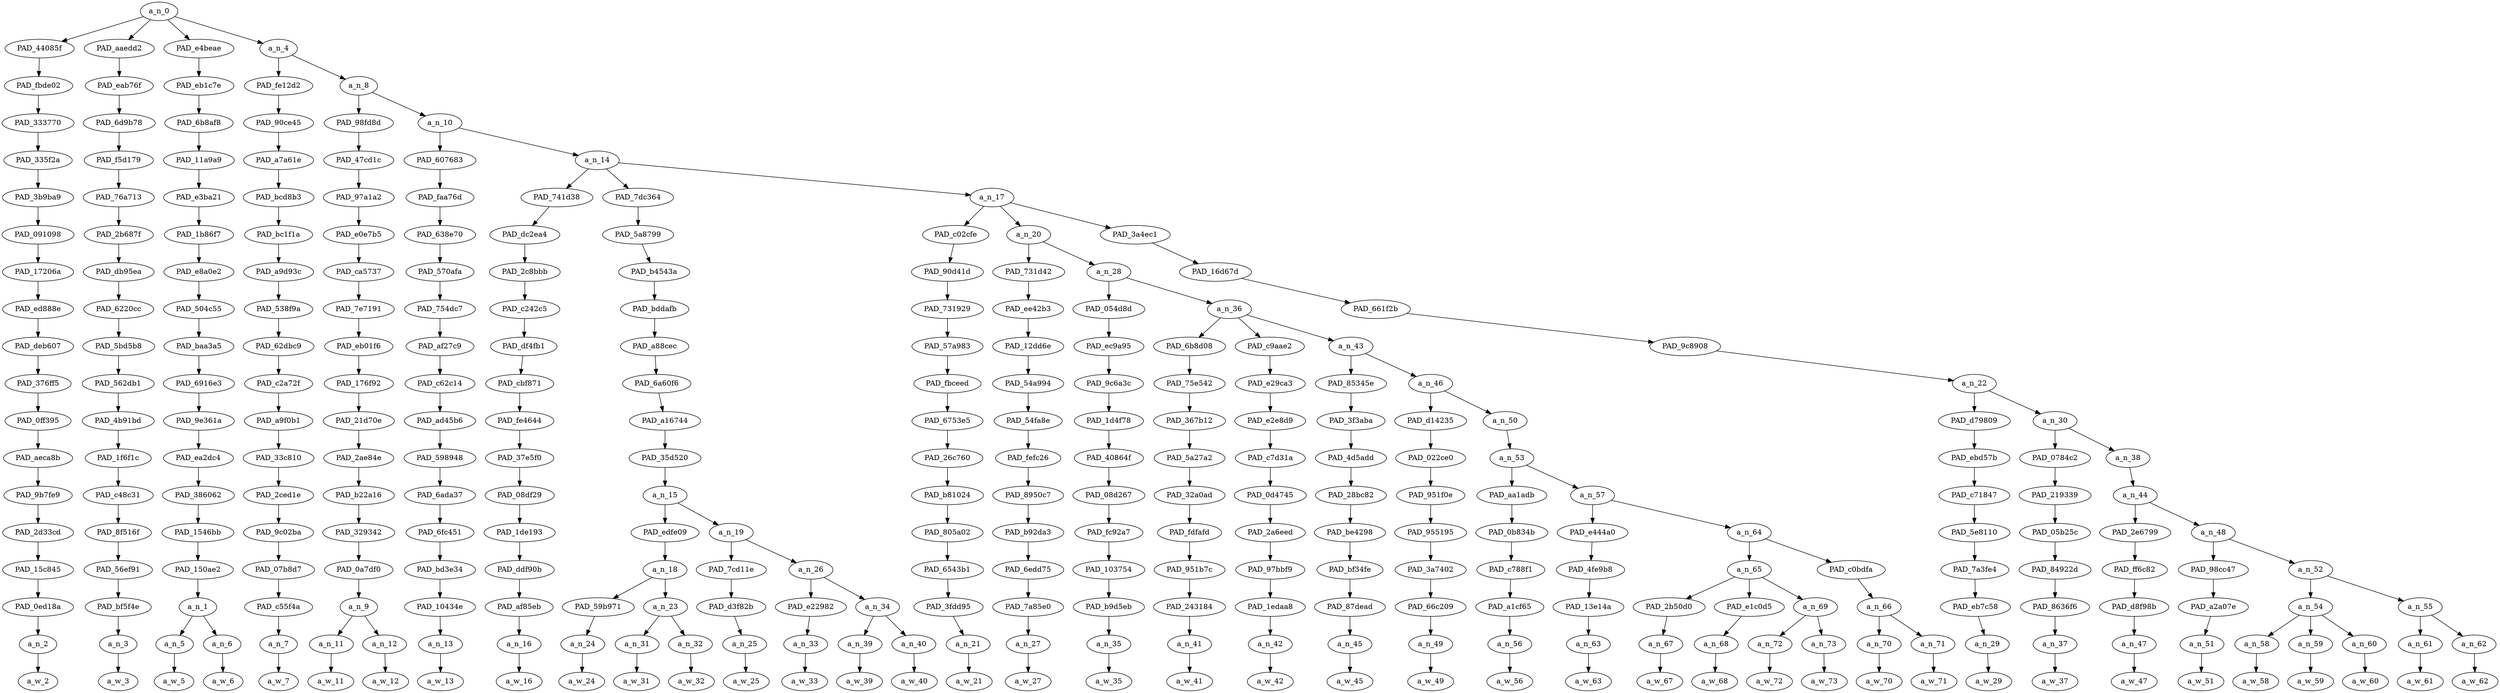 strict digraph "" {
	a_n_0	[div_dir=1,
		index=0,
		level=18,
		pos="2.9786753713348766,18!",
		text_span="[0, 1, 2, 3, 4, 5, 6, 7, 8, 9, 10, 11, 12, 13, 14, 15, 16, 17, 18, 19, 20, 21, 22, 23, 24, 25, 26, 27, 28, 29, 30, 31, 32, 33, 34, \
35, 36, 37, 38, 39]",
		value=0.99999999];
	PAD_44085f	[div_dir=1,
		index=1,
		level=17,
		pos="2.0,17!",
		text_span="[2]",
		value=0.02439893];
	a_n_0 -> PAD_44085f;
	PAD_aaedd2	[div_dir=1,
		index=2,
		level=17,
		pos="3.0,17!",
		text_span="[3]",
		value=0.01494395];
	a_n_0 -> PAD_aaedd2;
	PAD_e4beae	[div_dir=1,
		index=0,
		level=17,
		pos="0.5,17!",
		text_span="[0, 1]",
		value=0.04410380];
	a_n_0 -> PAD_e4beae;
	a_n_4	[div_dir=1,
		index=3,
		level=17,
		pos="6.414701485339506,17!",
		text_span="[4, 5, 6, 7, 8, 9, 10, 11, 12, 13, 14, 15, 16, 17, 18, 19, 20, 21, 22, 23, 24, 25, 26, 27, 28, 29, 30, 31, 32, 33, 34, 35, 36, 37, \
38, 39]",
		value=0.91648710];
	a_n_0 -> a_n_4;
	PAD_fbde02	[div_dir=1,
		index=1,
		level=16,
		pos="2.0,16!",
		text_span="[2]",
		value=0.02439893];
	PAD_44085f -> PAD_fbde02;
	PAD_333770	[div_dir=1,
		index=1,
		level=15,
		pos="2.0,15!",
		text_span="[2]",
		value=0.02439893];
	PAD_fbde02 -> PAD_333770;
	PAD_335f2a	[div_dir=1,
		index=1,
		level=14,
		pos="2.0,14!",
		text_span="[2]",
		value=0.02439893];
	PAD_333770 -> PAD_335f2a;
	PAD_3b9ba9	[div_dir=1,
		index=1,
		level=13,
		pos="2.0,13!",
		text_span="[2]",
		value=0.02439893];
	PAD_335f2a -> PAD_3b9ba9;
	PAD_091098	[div_dir=1,
		index=1,
		level=12,
		pos="2.0,12!",
		text_span="[2]",
		value=0.02439893];
	PAD_3b9ba9 -> PAD_091098;
	PAD_17206a	[div_dir=1,
		index=1,
		level=11,
		pos="2.0,11!",
		text_span="[2]",
		value=0.02439893];
	PAD_091098 -> PAD_17206a;
	PAD_ed888e	[div_dir=1,
		index=1,
		level=10,
		pos="2.0,10!",
		text_span="[2]",
		value=0.02439893];
	PAD_17206a -> PAD_ed888e;
	PAD_deb607	[div_dir=1,
		index=1,
		level=9,
		pos="2.0,9!",
		text_span="[2]",
		value=0.02439893];
	PAD_ed888e -> PAD_deb607;
	PAD_376ff5	[div_dir=1,
		index=1,
		level=8,
		pos="2.0,8!",
		text_span="[2]",
		value=0.02439893];
	PAD_deb607 -> PAD_376ff5;
	PAD_0ff395	[div_dir=1,
		index=1,
		level=7,
		pos="2.0,7!",
		text_span="[2]",
		value=0.02439893];
	PAD_376ff5 -> PAD_0ff395;
	PAD_aeca8b	[div_dir=1,
		index=1,
		level=6,
		pos="2.0,6!",
		text_span="[2]",
		value=0.02439893];
	PAD_0ff395 -> PAD_aeca8b;
	PAD_9b7fe9	[div_dir=1,
		index=1,
		level=5,
		pos="2.0,5!",
		text_span="[2]",
		value=0.02439893];
	PAD_aeca8b -> PAD_9b7fe9;
	PAD_2d33cd	[div_dir=1,
		index=1,
		level=4,
		pos="2.0,4!",
		text_span="[2]",
		value=0.02439893];
	PAD_9b7fe9 -> PAD_2d33cd;
	PAD_15c845	[div_dir=1,
		index=1,
		level=3,
		pos="2.0,3!",
		text_span="[2]",
		value=0.02439893];
	PAD_2d33cd -> PAD_15c845;
	PAD_0ed18a	[div_dir=1,
		index=1,
		level=2,
		pos="2.0,2!",
		text_span="[2]",
		value=0.02439893];
	PAD_15c845 -> PAD_0ed18a;
	a_n_2	[div_dir=1,
		index=2,
		level=1,
		pos="2.0,1!",
		text_span="[2]",
		value=0.02439893];
	PAD_0ed18a -> a_n_2;
	a_w_2	[div_dir=0,
		index=2,
		level=0,
		pos="2,0!",
		text_span="[2]",
		value=tonight];
	a_n_2 -> a_w_2;
	PAD_eab76f	[div_dir=1,
		index=2,
		level=16,
		pos="3.0,16!",
		text_span="[3]",
		value=0.01494395];
	PAD_aaedd2 -> PAD_eab76f;
	PAD_6d9b78	[div_dir=1,
		index=2,
		level=15,
		pos="3.0,15!",
		text_span="[3]",
		value=0.01494395];
	PAD_eab76f -> PAD_6d9b78;
	PAD_f5d179	[div_dir=1,
		index=2,
		level=14,
		pos="3.0,14!",
		text_span="[3]",
		value=0.01494395];
	PAD_6d9b78 -> PAD_f5d179;
	PAD_76a713	[div_dir=1,
		index=2,
		level=13,
		pos="3.0,13!",
		text_span="[3]",
		value=0.01494395];
	PAD_f5d179 -> PAD_76a713;
	PAD_2b687f	[div_dir=1,
		index=2,
		level=12,
		pos="3.0,12!",
		text_span="[3]",
		value=0.01494395];
	PAD_76a713 -> PAD_2b687f;
	PAD_db95ea	[div_dir=1,
		index=2,
		level=11,
		pos="3.0,11!",
		text_span="[3]",
		value=0.01494395];
	PAD_2b687f -> PAD_db95ea;
	PAD_6220cc	[div_dir=1,
		index=2,
		level=10,
		pos="3.0,10!",
		text_span="[3]",
		value=0.01494395];
	PAD_db95ea -> PAD_6220cc;
	PAD_5bd5b8	[div_dir=1,
		index=2,
		level=9,
		pos="3.0,9!",
		text_span="[3]",
		value=0.01494395];
	PAD_6220cc -> PAD_5bd5b8;
	PAD_562db1	[div_dir=1,
		index=2,
		level=8,
		pos="3.0,8!",
		text_span="[3]",
		value=0.01494395];
	PAD_5bd5b8 -> PAD_562db1;
	PAD_4b91bd	[div_dir=1,
		index=2,
		level=7,
		pos="3.0,7!",
		text_span="[3]",
		value=0.01494395];
	PAD_562db1 -> PAD_4b91bd;
	PAD_1f6f1c	[div_dir=1,
		index=2,
		level=6,
		pos="3.0,6!",
		text_span="[3]",
		value=0.01494395];
	PAD_4b91bd -> PAD_1f6f1c;
	PAD_c48c31	[div_dir=1,
		index=2,
		level=5,
		pos="3.0,5!",
		text_span="[3]",
		value=0.01494395];
	PAD_1f6f1c -> PAD_c48c31;
	PAD_8f516f	[div_dir=1,
		index=2,
		level=4,
		pos="3.0,4!",
		text_span="[3]",
		value=0.01494395];
	PAD_c48c31 -> PAD_8f516f;
	PAD_56ef91	[div_dir=1,
		index=2,
		level=3,
		pos="3.0,3!",
		text_span="[3]",
		value=0.01494395];
	PAD_8f516f -> PAD_56ef91;
	PAD_bf5f4e	[div_dir=1,
		index=2,
		level=2,
		pos="3.0,2!",
		text_span="[3]",
		value=0.01494395];
	PAD_56ef91 -> PAD_bf5f4e;
	a_n_3	[div_dir=1,
		index=3,
		level=1,
		pos="3.0,1!",
		text_span="[3]",
		value=0.01494395];
	PAD_bf5f4e -> a_n_3;
	a_w_3	[div_dir=0,
		index=3,
		level=0,
		pos="3,0!",
		text_span="[3]",
		value=i];
	a_n_3 -> a_w_3;
	PAD_eb1c7e	[div_dir=1,
		index=0,
		level=16,
		pos="0.5,16!",
		text_span="[0, 1]",
		value=0.04410380];
	PAD_e4beae -> PAD_eb1c7e;
	PAD_6b8af8	[div_dir=1,
		index=0,
		level=15,
		pos="0.5,15!",
		text_span="[0, 1]",
		value=0.04410380];
	PAD_eb1c7e -> PAD_6b8af8;
	PAD_11a9a9	[div_dir=1,
		index=0,
		level=14,
		pos="0.5,14!",
		text_span="[0, 1]",
		value=0.04410380];
	PAD_6b8af8 -> PAD_11a9a9;
	PAD_e3ba21	[div_dir=1,
		index=0,
		level=13,
		pos="0.5,13!",
		text_span="[0, 1]",
		value=0.04410380];
	PAD_11a9a9 -> PAD_e3ba21;
	PAD_1b86f7	[div_dir=1,
		index=0,
		level=12,
		pos="0.5,12!",
		text_span="[0, 1]",
		value=0.04410380];
	PAD_e3ba21 -> PAD_1b86f7;
	PAD_e8a0e2	[div_dir=1,
		index=0,
		level=11,
		pos="0.5,11!",
		text_span="[0, 1]",
		value=0.04410380];
	PAD_1b86f7 -> PAD_e8a0e2;
	PAD_504c55	[div_dir=1,
		index=0,
		level=10,
		pos="0.5,10!",
		text_span="[0, 1]",
		value=0.04410380];
	PAD_e8a0e2 -> PAD_504c55;
	PAD_baa3a5	[div_dir=1,
		index=0,
		level=9,
		pos="0.5,9!",
		text_span="[0, 1]",
		value=0.04410380];
	PAD_504c55 -> PAD_baa3a5;
	PAD_6916e3	[div_dir=1,
		index=0,
		level=8,
		pos="0.5,8!",
		text_span="[0, 1]",
		value=0.04410380];
	PAD_baa3a5 -> PAD_6916e3;
	PAD_9e361a	[div_dir=1,
		index=0,
		level=7,
		pos="0.5,7!",
		text_span="[0, 1]",
		value=0.04410380];
	PAD_6916e3 -> PAD_9e361a;
	PAD_ea2dc4	[div_dir=1,
		index=0,
		level=6,
		pos="0.5,6!",
		text_span="[0, 1]",
		value=0.04410380];
	PAD_9e361a -> PAD_ea2dc4;
	PAD_386062	[div_dir=1,
		index=0,
		level=5,
		pos="0.5,5!",
		text_span="[0, 1]",
		value=0.04410380];
	PAD_ea2dc4 -> PAD_386062;
	PAD_1546bb	[div_dir=1,
		index=0,
		level=4,
		pos="0.5,4!",
		text_span="[0, 1]",
		value=0.04410380];
	PAD_386062 -> PAD_1546bb;
	PAD_150ae2	[div_dir=1,
		index=0,
		level=3,
		pos="0.5,3!",
		text_span="[0, 1]",
		value=0.04410380];
	PAD_1546bb -> PAD_150ae2;
	a_n_1	[div_dir=1,
		index=0,
		level=2,
		pos="0.5,2!",
		text_span="[0, 1]",
		value=0.04410380];
	PAD_150ae2 -> a_n_1;
	a_n_5	[div_dir=-1,
		index=0,
		level=1,
		pos="0.0,1!",
		text_span="[0]",
		value=0.02136083];
	a_n_1 -> a_n_5;
	a_n_6	[div_dir=1,
		index=1,
		level=1,
		pos="1.0,1!",
		text_span="[1]",
		value=0.02273204];
	a_n_1 -> a_n_6;
	a_w_5	[div_dir=0,
		index=0,
		level=0,
		pos="0,0!",
		text_span="[0]",
		value=good];
	a_n_5 -> a_w_5;
	a_w_6	[div_dir=0,
		index=1,
		level=0,
		pos="1,0!",
		text_span="[1]",
		value=morning];
	a_n_6 -> a_w_6;
	PAD_fe12d2	[div_dir=1,
		index=3,
		level=16,
		pos="4.0,16!",
		text_span="[4]",
		value=0.01354482];
	a_n_4 -> PAD_fe12d2;
	a_n_8	[div_dir=1,
		index=4,
		level=16,
		pos="8.829402970679013,16!",
		text_span="[5, 6, 7, 8, 9, 10, 11, 12, 13, 14, 15, 16, 17, 18, 19, 20, 21, 22, 23, 24, 25, 26, 27, 28, 29, 30, 31, 32, 33, 34, 35, 36, 37, \
38, 39]",
		value=0.90289056];
	a_n_4 -> a_n_8;
	PAD_90ce45	[div_dir=1,
		index=3,
		level=15,
		pos="4.0,15!",
		text_span="[4]",
		value=0.01354482];
	PAD_fe12d2 -> PAD_90ce45;
	PAD_a7a61e	[div_dir=1,
		index=3,
		level=14,
		pos="4.0,14!",
		text_span="[4]",
		value=0.01354482];
	PAD_90ce45 -> PAD_a7a61e;
	PAD_bcd8b3	[div_dir=1,
		index=3,
		level=13,
		pos="4.0,13!",
		text_span="[4]",
		value=0.01354482];
	PAD_a7a61e -> PAD_bcd8b3;
	PAD_bc1f1a	[div_dir=1,
		index=3,
		level=12,
		pos="4.0,12!",
		text_span="[4]",
		value=0.01354482];
	PAD_bcd8b3 -> PAD_bc1f1a;
	PAD_a9d93c	[div_dir=1,
		index=3,
		level=11,
		pos="4.0,11!",
		text_span="[4]",
		value=0.01354482];
	PAD_bc1f1a -> PAD_a9d93c;
	PAD_538f9a	[div_dir=1,
		index=3,
		level=10,
		pos="4.0,10!",
		text_span="[4]",
		value=0.01354482];
	PAD_a9d93c -> PAD_538f9a;
	PAD_62dbc9	[div_dir=1,
		index=3,
		level=9,
		pos="4.0,9!",
		text_span="[4]",
		value=0.01354482];
	PAD_538f9a -> PAD_62dbc9;
	PAD_c2a72f	[div_dir=1,
		index=3,
		level=8,
		pos="4.0,8!",
		text_span="[4]",
		value=0.01354482];
	PAD_62dbc9 -> PAD_c2a72f;
	PAD_a9f0b1	[div_dir=1,
		index=3,
		level=7,
		pos="4.0,7!",
		text_span="[4]",
		value=0.01354482];
	PAD_c2a72f -> PAD_a9f0b1;
	PAD_33c810	[div_dir=1,
		index=3,
		level=6,
		pos="4.0,6!",
		text_span="[4]",
		value=0.01354482];
	PAD_a9f0b1 -> PAD_33c810;
	PAD_2ced1e	[div_dir=1,
		index=3,
		level=5,
		pos="4.0,5!",
		text_span="[4]",
		value=0.01354482];
	PAD_33c810 -> PAD_2ced1e;
	PAD_9c02ba	[div_dir=1,
		index=3,
		level=4,
		pos="4.0,4!",
		text_span="[4]",
		value=0.01354482];
	PAD_2ced1e -> PAD_9c02ba;
	PAD_07b8d7	[div_dir=1,
		index=3,
		level=3,
		pos="4.0,3!",
		text_span="[4]",
		value=0.01354482];
	PAD_9c02ba -> PAD_07b8d7;
	PAD_c55f4a	[div_dir=1,
		index=3,
		level=2,
		pos="4.0,2!",
		text_span="[4]",
		value=0.01354482];
	PAD_07b8d7 -> PAD_c55f4a;
	a_n_7	[div_dir=1,
		index=4,
		level=1,
		pos="4.0,1!",
		text_span="[4]",
		value=0.01354482];
	PAD_c55f4a -> a_n_7;
	a_w_7	[div_dir=0,
		index=4,
		level=0,
		pos="4,0!",
		text_span="[4]",
		value=had];
	a_n_7 -> a_w_7;
	PAD_98fd8d	[div_dir=-1,
		index=4,
		level=15,
		pos="5.5,15!",
		text_span="[5, 6]",
		value=0.04816887];
	a_n_8 -> PAD_98fd8d;
	a_n_10	[div_dir=1,
		index=5,
		level=15,
		pos="12.158805941358025,15!",
		text_span="[7, 8, 9, 10, 11, 12, 13, 14, 15, 16, 17, 18, 19, 20, 21, 22, 23, 24, 25, 26, 27, 28, 29, 30, 31, 32, 33, 34, 35, 36, 37, 38, 39]",
		value=0.85467352];
	a_n_8 -> a_n_10;
	PAD_47cd1c	[div_dir=-1,
		index=4,
		level=14,
		pos="5.5,14!",
		text_span="[5, 6]",
		value=0.04816887];
	PAD_98fd8d -> PAD_47cd1c;
	PAD_97a1a2	[div_dir=-1,
		index=4,
		level=13,
		pos="5.5,13!",
		text_span="[5, 6]",
		value=0.04816887];
	PAD_47cd1c -> PAD_97a1a2;
	PAD_e0e7b5	[div_dir=-1,
		index=4,
		level=12,
		pos="5.5,12!",
		text_span="[5, 6]",
		value=0.04816887];
	PAD_97a1a2 -> PAD_e0e7b5;
	PAD_ca5737	[div_dir=-1,
		index=4,
		level=11,
		pos="5.5,11!",
		text_span="[5, 6]",
		value=0.04816887];
	PAD_e0e7b5 -> PAD_ca5737;
	PAD_7e7191	[div_dir=-1,
		index=4,
		level=10,
		pos="5.5,10!",
		text_span="[5, 6]",
		value=0.04816887];
	PAD_ca5737 -> PAD_7e7191;
	PAD_eb01f6	[div_dir=-1,
		index=4,
		level=9,
		pos="5.5,9!",
		text_span="[5, 6]",
		value=0.04816887];
	PAD_7e7191 -> PAD_eb01f6;
	PAD_176f92	[div_dir=-1,
		index=4,
		level=8,
		pos="5.5,8!",
		text_span="[5, 6]",
		value=0.04816887];
	PAD_eb01f6 -> PAD_176f92;
	PAD_21d70e	[div_dir=-1,
		index=4,
		level=7,
		pos="5.5,7!",
		text_span="[5, 6]",
		value=0.04816887];
	PAD_176f92 -> PAD_21d70e;
	PAD_2ae84e	[div_dir=-1,
		index=4,
		level=6,
		pos="5.5,6!",
		text_span="[5, 6]",
		value=0.04816887];
	PAD_21d70e -> PAD_2ae84e;
	PAD_b22a16	[div_dir=-1,
		index=4,
		level=5,
		pos="5.5,5!",
		text_span="[5, 6]",
		value=0.04816887];
	PAD_2ae84e -> PAD_b22a16;
	PAD_329342	[div_dir=-1,
		index=4,
		level=4,
		pos="5.5,4!",
		text_span="[5, 6]",
		value=0.04816887];
	PAD_b22a16 -> PAD_329342;
	PAD_0a7df0	[div_dir=-1,
		index=4,
		level=3,
		pos="5.5,3!",
		text_span="[5, 6]",
		value=0.04816887];
	PAD_329342 -> PAD_0a7df0;
	a_n_9	[div_dir=-1,
		index=4,
		level=2,
		pos="5.5,2!",
		text_span="[5, 6]",
		value=0.04816887];
	PAD_0a7df0 -> a_n_9;
	a_n_11	[div_dir=1,
		index=5,
		level=1,
		pos="5.0,1!",
		text_span="[5]",
		value=0.01232889];
	a_n_9 -> a_n_11;
	a_n_12	[div_dir=-1,
		index=6,
		level=1,
		pos="6.0,1!",
		text_span="[6]",
		value=0.03583456];
	a_n_9 -> a_n_12;
	a_w_11	[div_dir=0,
		index=5,
		level=0,
		pos="5,0!",
		text_span="[5]",
		value=a];
	a_n_11 -> a_w_11;
	a_w_12	[div_dir=0,
		index=6,
		level=0,
		pos="6,0!",
		text_span="[6]",
		value=nightmare];
	a_n_12 -> a_w_12;
	PAD_607683	[div_dir=1,
		index=5,
		level=14,
		pos="7.0,14!",
		text_span="[7]",
		value=0.01573581];
	a_n_10 -> PAD_607683;
	a_n_14	[div_dir=1,
		index=6,
		level=14,
		pos="17.31761188271605,14!",
		text_span="[8, 9, 10, 11, 12, 13, 14, 15, 16, 17, 18, 19, 20, 21, 22, 23, 24, 25, 26, 27, 28, 29, 30, 31, 32, 33, 34, 35, 36, 37, 38, 39]",
		value=0.83888713];
	a_n_10 -> a_n_14;
	PAD_faa76d	[div_dir=1,
		index=5,
		level=13,
		pos="7.0,13!",
		text_span="[7]",
		value=0.01573581];
	PAD_607683 -> PAD_faa76d;
	PAD_638e70	[div_dir=1,
		index=5,
		level=12,
		pos="7.0,12!",
		text_span="[7]",
		value=0.01573581];
	PAD_faa76d -> PAD_638e70;
	PAD_570afa	[div_dir=1,
		index=5,
		level=11,
		pos="7.0,11!",
		text_span="[7]",
		value=0.01573581];
	PAD_638e70 -> PAD_570afa;
	PAD_754dc7	[div_dir=1,
		index=5,
		level=10,
		pos="7.0,10!",
		text_span="[7]",
		value=0.01573581];
	PAD_570afa -> PAD_754dc7;
	PAD_af27c9	[div_dir=1,
		index=5,
		level=9,
		pos="7.0,9!",
		text_span="[7]",
		value=0.01573581];
	PAD_754dc7 -> PAD_af27c9;
	PAD_c62c14	[div_dir=1,
		index=5,
		level=8,
		pos="7.0,8!",
		text_span="[7]",
		value=0.01573581];
	PAD_af27c9 -> PAD_c62c14;
	PAD_ad45b6	[div_dir=1,
		index=5,
		level=7,
		pos="7.0,7!",
		text_span="[7]",
		value=0.01573581];
	PAD_c62c14 -> PAD_ad45b6;
	PAD_598948	[div_dir=1,
		index=5,
		level=6,
		pos="7.0,6!",
		text_span="[7]",
		value=0.01573581];
	PAD_ad45b6 -> PAD_598948;
	PAD_6ada37	[div_dir=1,
		index=5,
		level=5,
		pos="7.0,5!",
		text_span="[7]",
		value=0.01573581];
	PAD_598948 -> PAD_6ada37;
	PAD_6fc451	[div_dir=1,
		index=5,
		level=4,
		pos="7.0,4!",
		text_span="[7]",
		value=0.01573581];
	PAD_6ada37 -> PAD_6fc451;
	PAD_bd3e34	[div_dir=1,
		index=5,
		level=3,
		pos="7.0,3!",
		text_span="[7]",
		value=0.01573581];
	PAD_6fc451 -> PAD_bd3e34;
	PAD_10434e	[div_dir=1,
		index=5,
		level=2,
		pos="7.0,2!",
		text_span="[7]",
		value=0.01573581];
	PAD_bd3e34 -> PAD_10434e;
	a_n_13	[div_dir=1,
		index=7,
		level=1,
		pos="7.0,1!",
		text_span="[7]",
		value=0.01573581];
	PAD_10434e -> a_n_13;
	a_w_13	[div_dir=0,
		index=7,
		level=0,
		pos="7,0!",
		text_span="[7]",
		value=where];
	a_n_13 -> a_w_13;
	PAD_741d38	[div_dir=1,
		index=7,
		level=13,
		pos="15.0,13!",
		text_span="[15]",
		value=0.01571592];
	a_n_14 -> PAD_741d38;
	PAD_7dc364	[div_dir=1,
		index=6,
		level=13,
		pos="10.5625,13!",
		text_span="[8, 9, 10, 11, 12, 13, 14]",
		value=0.22675550];
	a_n_14 -> PAD_7dc364;
	a_n_17	[div_dir=-1,
		index=8,
		level=13,
		pos="26.39033564814815,13!",
		text_span="[16, 17, 18, 19, 20, 21, 22, 23, 24, 25, 26, 27, 28, 29, 30, 31, 32, 33, 34, 35, 36, 37, 38, 39]",
		value=0.59637919];
	a_n_14 -> a_n_17;
	PAD_dc2ea4	[div_dir=1,
		index=7,
		level=12,
		pos="15.0,12!",
		text_span="[15]",
		value=0.01571592];
	PAD_741d38 -> PAD_dc2ea4;
	PAD_2c8bbb	[div_dir=1,
		index=7,
		level=11,
		pos="15.0,11!",
		text_span="[15]",
		value=0.01571592];
	PAD_dc2ea4 -> PAD_2c8bbb;
	PAD_c242c5	[div_dir=1,
		index=7,
		level=10,
		pos="15.0,10!",
		text_span="[15]",
		value=0.01571592];
	PAD_2c8bbb -> PAD_c242c5;
	PAD_df4fb1	[div_dir=1,
		index=7,
		level=9,
		pos="15.0,9!",
		text_span="[15]",
		value=0.01571592];
	PAD_c242c5 -> PAD_df4fb1;
	PAD_cbf871	[div_dir=1,
		index=7,
		level=8,
		pos="15.0,8!",
		text_span="[15]",
		value=0.01571592];
	PAD_df4fb1 -> PAD_cbf871;
	PAD_fe4644	[div_dir=1,
		index=7,
		level=7,
		pos="15.0,7!",
		text_span="[15]",
		value=0.01571592];
	PAD_cbf871 -> PAD_fe4644;
	PAD_37e5f0	[div_dir=1,
		index=7,
		level=6,
		pos="15.0,6!",
		text_span="[15]",
		value=0.01571592];
	PAD_fe4644 -> PAD_37e5f0;
	PAD_08df29	[div_dir=1,
		index=7,
		level=5,
		pos="15.0,5!",
		text_span="[15]",
		value=0.01571592];
	PAD_37e5f0 -> PAD_08df29;
	PAD_1de193	[div_dir=1,
		index=8,
		level=4,
		pos="15.0,4!",
		text_span="[15]",
		value=0.01571592];
	PAD_08df29 -> PAD_1de193;
	PAD_ddf90b	[div_dir=1,
		index=9,
		level=3,
		pos="15.0,3!",
		text_span="[15]",
		value=0.01571592];
	PAD_1de193 -> PAD_ddf90b;
	PAD_af85eb	[div_dir=1,
		index=11,
		level=2,
		pos="15.0,2!",
		text_span="[15]",
		value=0.01571592];
	PAD_ddf90b -> PAD_af85eb;
	a_n_16	[div_dir=1,
		index=15,
		level=1,
		pos="15.0,1!",
		text_span="[15]",
		value=0.01571592];
	PAD_af85eb -> a_n_16;
	a_w_16	[div_dir=0,
		index=15,
		level=0,
		pos="15,0!",
		text_span="[15]",
		value=and];
	a_n_16 -> a_w_16;
	PAD_5a8799	[div_dir=1,
		index=6,
		level=12,
		pos="10.5625,12!",
		text_span="[8, 9, 10, 11, 12, 13, 14]",
		value=0.22675550];
	PAD_7dc364 -> PAD_5a8799;
	PAD_b4543a	[div_dir=1,
		index=6,
		level=11,
		pos="10.5625,11!",
		text_span="[8, 9, 10, 11, 12, 13, 14]",
		value=0.22675550];
	PAD_5a8799 -> PAD_b4543a;
	PAD_bddafb	[div_dir=1,
		index=6,
		level=10,
		pos="10.5625,10!",
		text_span="[8, 9, 10, 11, 12, 13, 14]",
		value=0.22675550];
	PAD_b4543a -> PAD_bddafb;
	PAD_a88cec	[div_dir=1,
		index=6,
		level=9,
		pos="10.5625,9!",
		text_span="[8, 9, 10, 11, 12, 13, 14]",
		value=0.22675550];
	PAD_bddafb -> PAD_a88cec;
	PAD_6a60f6	[div_dir=1,
		index=6,
		level=8,
		pos="10.5625,8!",
		text_span="[8, 9, 10, 11, 12, 13, 14]",
		value=0.22675550];
	PAD_a88cec -> PAD_6a60f6;
	PAD_a16744	[div_dir=1,
		index=6,
		level=7,
		pos="10.5625,7!",
		text_span="[8, 9, 10, 11, 12, 13, 14]",
		value=0.22675550];
	PAD_6a60f6 -> PAD_a16744;
	PAD_35d520	[div_dir=1,
		index=6,
		level=6,
		pos="10.5625,6!",
		text_span="[8, 9, 10, 11, 12, 13, 14]",
		value=0.22675550];
	PAD_a16744 -> PAD_35d520;
	a_n_15	[div_dir=1,
		index=6,
		level=5,
		pos="10.5625,5!",
		text_span="[8, 9, 10, 11, 12, 13, 14]",
		value=0.22675550];
	PAD_35d520 -> a_n_15;
	PAD_edfe09	[div_dir=1,
		index=6,
		level=4,
		pos="9.25,4!",
		text_span="[8, 9, 10]",
		value=0.09793259];
	a_n_15 -> PAD_edfe09;
	a_n_19	[div_dir=1,
		index=7,
		level=4,
		pos="11.875,4!",
		text_span="[11, 12, 13, 14]",
		value=0.12871668];
	a_n_15 -> a_n_19;
	a_n_18	[div_dir=1,
		index=6,
		level=3,
		pos="9.25,3!",
		text_span="[8, 9, 10]",
		value=0.09793259];
	PAD_edfe09 -> a_n_18;
	PAD_59b971	[div_dir=1,
		index=7,
		level=2,
		pos="10.0,2!",
		text_span="[10]",
		value=0.01797019];
	a_n_18 -> PAD_59b971;
	a_n_23	[div_dir=1,
		index=6,
		level=2,
		pos="8.5,2!",
		text_span="[8, 9]",
		value=0.07981442];
	a_n_18 -> a_n_23;
	a_n_24	[div_dir=1,
		index=10,
		level=1,
		pos="10.0,1!",
		text_span="[10]",
		value=0.01797019];
	PAD_59b971 -> a_n_24;
	a_w_24	[div_dir=0,
		index=10,
		level=0,
		pos="10,0!",
		text_span="[10]",
		value=suddenly];
	a_n_24 -> a_w_24;
	a_n_31	[div_dir=1,
		index=8,
		level=1,
		pos="8.0,1!",
		text_span="[8]",
		value=0.01550446];
	a_n_23 -> a_n_31;
	a_n_32	[div_dir=1,
		index=9,
		level=1,
		pos="9.0,1!",
		text_span="[9]",
		value=0.06416689];
	a_n_23 -> a_n_32;
	a_w_31	[div_dir=0,
		index=8,
		level=0,
		pos="8,0!",
		text_span="[8]",
		value=all];
	a_n_31 -> a_w_31;
	a_w_32	[div_dir=0,
		index=9,
		level=0,
		pos="9,0!",
		text_span="[9]",
		value=tj];
	a_n_32 -> a_w_32;
	PAD_7cd11e	[div_dir=1,
		index=7,
		level=3,
		pos="11.0,3!",
		text_span="[11]",
		value=0.01845409];
	a_n_19 -> PAD_7cd11e;
	a_n_26	[div_dir=-1,
		index=8,
		level=3,
		pos="12.75,3!",
		text_span="[12, 13, 14]",
		value=0.11025141];
	a_n_19 -> a_n_26;
	PAD_d3f82b	[div_dir=1,
		index=8,
		level=2,
		pos="11.0,2!",
		text_span="[11]",
		value=0.01845409];
	PAD_7cd11e -> PAD_d3f82b;
	a_n_25	[div_dir=1,
		index=11,
		level=1,
		pos="11.0,1!",
		text_span="[11]",
		value=0.01845409];
	PAD_d3f82b -> a_n_25;
	a_w_25	[div_dir=0,
		index=11,
		level=0,
		pos="11,0!",
		text_span="[11]",
		value=became];
	a_n_25 -> a_w_25;
	PAD_e22982	[div_dir=-1,
		index=9,
		level=2,
		pos="12.0,2!",
		text_span="[12]",
		value=0.05707200];
	a_n_26 -> PAD_e22982;
	a_n_34	[div_dir=1,
		index=10,
		level=2,
		pos="13.5,2!",
		text_span="[13, 14]",
		value=0.05316289];
	a_n_26 -> a_n_34;
	a_n_33	[div_dir=-1,
		index=12,
		level=1,
		pos="12.0,1!",
		text_span="[12]",
		value=0.05707200];
	PAD_e22982 -> a_n_33;
	a_w_33	[div_dir=0,
		index=12,
		level=0,
		pos="12,0!",
		text_span="[12]",
		value=horny];
	a_n_33 -> a_w_33;
	a_n_39	[div_dir=1,
		index=13,
		level=1,
		pos="13.0,1!",
		text_span="[13]",
		value=0.01326560];
	a_n_34 -> a_n_39;
	a_n_40	[div_dir=1,
		index=14,
		level=1,
		pos="14.0,1!",
		text_span="[14]",
		value=0.03987726];
	a_n_34 -> a_n_40;
	a_w_39	[div_dir=0,
		index=13,
		level=0,
		pos="13,0!",
		text_span="[13]",
		value=for];
	a_n_39 -> a_w_39;
	a_w_40	[div_dir=0,
		index=14,
		level=0,
		pos="14,0!",
		text_span="[14]",
		value=todd];
	a_n_40 -> a_w_40;
	PAD_c02cfe	[div_dir=-1,
		index=9,
		level=12,
		pos="30.0,12!",
		text_span="[30]",
		value=0.02143963];
	a_n_17 -> PAD_c02cfe;
	a_n_20	[div_dir=1,
		index=8,
		level=12,
		pos="17.092881944444443,12!",
		text_span="[16, 17, 18, 19, 20, 21, 22, 23, 24, 25, 26, 27, 28, 29]",
		value=0.34898196];
	a_n_17 -> a_n_20;
	PAD_3a4ec1	[div_dir=-1,
		index=10,
		level=12,
		pos="32.078125,12!",
		text_span="[31, 32, 33, 34, 35, 36, 37, 38, 39]",
		value=0.22592232];
	a_n_17 -> PAD_3a4ec1;
	PAD_90d41d	[div_dir=-1,
		index=10,
		level=11,
		pos="30.0,11!",
		text_span="[30]",
		value=0.02143963];
	PAD_c02cfe -> PAD_90d41d;
	PAD_731929	[div_dir=-1,
		index=11,
		level=10,
		pos="30.0,10!",
		text_span="[30]",
		value=0.02143963];
	PAD_90d41d -> PAD_731929;
	PAD_57a983	[div_dir=-1,
		index=13,
		level=9,
		pos="30.0,9!",
		text_span="[30]",
		value=0.02143963];
	PAD_731929 -> PAD_57a983;
	PAD_fbceed	[div_dir=-1,
		index=14,
		level=8,
		pos="30.0,8!",
		text_span="[30]",
		value=0.02143963];
	PAD_57a983 -> PAD_fbceed;
	PAD_6753e5	[div_dir=-1,
		index=15,
		level=7,
		pos="30.0,7!",
		text_span="[30]",
		value=0.02143963];
	PAD_fbceed -> PAD_6753e5;
	PAD_26c760	[div_dir=-1,
		index=15,
		level=6,
		pos="30.0,6!",
		text_span="[30]",
		value=0.02143963];
	PAD_6753e5 -> PAD_26c760;
	PAD_b81024	[div_dir=-1,
		index=16,
		level=5,
		pos="30.0,5!",
		text_span="[30]",
		value=0.02143963];
	PAD_26c760 -> PAD_b81024;
	PAD_805a02	[div_dir=-1,
		index=18,
		level=4,
		pos="30.0,4!",
		text_span="[30]",
		value=0.02143963];
	PAD_b81024 -> PAD_805a02;
	PAD_6543b1	[div_dir=-1,
		index=20,
		level=3,
		pos="30.0,3!",
		text_span="[30]",
		value=0.02143963];
	PAD_805a02 -> PAD_6543b1;
	PAD_3fdd95	[div_dir=-1,
		index=24,
		level=2,
		pos="30.0,2!",
		text_span="[30]",
		value=0.02143963];
	PAD_6543b1 -> PAD_3fdd95;
	a_n_21	[div_dir=-1,
		index=30,
		level=1,
		pos="30.0,1!",
		text_span="[30]",
		value=0.02143963];
	PAD_3fdd95 -> a_n_21;
	a_w_21	[div_dir=0,
		index=30,
		level=0,
		pos="30,0!",
		text_span="[30]",
		value=and2];
	a_n_21 -> a_w_21;
	PAD_731d42	[div_dir=1,
		index=8,
		level=11,
		pos="16.0,11!",
		text_span="[16]",
		value=0.02130499];
	a_n_20 -> PAD_731d42;
	a_n_28	[div_dir=-1,
		index=9,
		level=11,
		pos="18.18576388888889,11!",
		text_span="[17, 18, 19, 20, 21, 22, 23, 24, 25, 26, 27, 28, 29]",
		value=0.32767563];
	a_n_20 -> a_n_28;
	PAD_ee42b3	[div_dir=1,
		index=8,
		level=10,
		pos="16.0,10!",
		text_span="[16]",
		value=0.02130499];
	PAD_731d42 -> PAD_ee42b3;
	PAD_12dd6e	[div_dir=1,
		index=8,
		level=9,
		pos="16.0,9!",
		text_span="[16]",
		value=0.02130499];
	PAD_ee42b3 -> PAD_12dd6e;
	PAD_54a994	[div_dir=1,
		index=8,
		level=8,
		pos="16.0,8!",
		text_span="[16]",
		value=0.02130499];
	PAD_12dd6e -> PAD_54a994;
	PAD_54fa8e	[div_dir=1,
		index=8,
		level=7,
		pos="16.0,7!",
		text_span="[16]",
		value=0.02130499];
	PAD_54a994 -> PAD_54fa8e;
	PAD_fefc26	[div_dir=1,
		index=8,
		level=6,
		pos="16.0,6!",
		text_span="[16]",
		value=0.02130499];
	PAD_54fa8e -> PAD_fefc26;
	PAD_8950c7	[div_dir=1,
		index=8,
		level=5,
		pos="16.0,5!",
		text_span="[16]",
		value=0.02130499];
	PAD_fefc26 -> PAD_8950c7;
	PAD_b92da3	[div_dir=1,
		index=9,
		level=4,
		pos="16.0,4!",
		text_span="[16]",
		value=0.02130499];
	PAD_8950c7 -> PAD_b92da3;
	PAD_6edd75	[div_dir=1,
		index=10,
		level=3,
		pos="16.0,3!",
		text_span="[16]",
		value=0.02130499];
	PAD_b92da3 -> PAD_6edd75;
	PAD_7a85e0	[div_dir=1,
		index=12,
		level=2,
		pos="16.0,2!",
		text_span="[16]",
		value=0.02130499];
	PAD_6edd75 -> PAD_7a85e0;
	a_n_27	[div_dir=1,
		index=16,
		level=1,
		pos="16.0,1!",
		text_span="[16]",
		value=0.02130499];
	PAD_7a85e0 -> a_n_27;
	a_w_27	[div_dir=0,
		index=16,
		level=0,
		pos="16,0!",
		text_span="[16]",
		value=people];
	a_n_27 -> a_w_27;
	PAD_054d8d	[div_dir=1,
		index=9,
		level=10,
		pos="17.0,10!",
		text_span="[17]",
		value=0.01549153];
	a_n_28 -> PAD_054d8d;
	a_n_36	[div_dir=-1,
		index=10,
		level=10,
		pos="19.37152777777778,10!",
		text_span="[18, 19, 20, 21, 22, 23, 24, 25, 26, 27, 28, 29]",
		value=0.31218060];
	a_n_28 -> a_n_36;
	PAD_ec9a95	[div_dir=1,
		index=9,
		level=9,
		pos="17.0,9!",
		text_span="[17]",
		value=0.01549153];
	PAD_054d8d -> PAD_ec9a95;
	PAD_9c6a3c	[div_dir=1,
		index=9,
		level=8,
		pos="17.0,8!",
		text_span="[17]",
		value=0.01549153];
	PAD_ec9a95 -> PAD_9c6a3c;
	PAD_1d4f78	[div_dir=1,
		index=9,
		level=7,
		pos="17.0,7!",
		text_span="[17]",
		value=0.01549153];
	PAD_9c6a3c -> PAD_1d4f78;
	PAD_40864f	[div_dir=1,
		index=9,
		level=6,
		pos="17.0,6!",
		text_span="[17]",
		value=0.01549153];
	PAD_1d4f78 -> PAD_40864f;
	PAD_08d267	[div_dir=1,
		index=9,
		level=5,
		pos="17.0,5!",
		text_span="[17]",
		value=0.01549153];
	PAD_40864f -> PAD_08d267;
	PAD_fc92a7	[div_dir=1,
		index=10,
		level=4,
		pos="17.0,4!",
		text_span="[17]",
		value=0.01549153];
	PAD_08d267 -> PAD_fc92a7;
	PAD_103754	[div_dir=1,
		index=11,
		level=3,
		pos="17.0,3!",
		text_span="[17]",
		value=0.01549153];
	PAD_fc92a7 -> PAD_103754;
	PAD_b9d5eb	[div_dir=1,
		index=13,
		level=2,
		pos="17.0,2!",
		text_span="[17]",
		value=0.01549153];
	PAD_103754 -> PAD_b9d5eb;
	a_n_35	[div_dir=1,
		index=17,
		level=1,
		pos="17.0,1!",
		text_span="[17]",
		value=0.01549153];
	PAD_b9d5eb -> a_n_35;
	a_w_35	[div_dir=0,
		index=17,
		level=0,
		pos="17,0!",
		text_span="[17]",
		value=were];
	a_n_35 -> a_w_35;
	PAD_6b8d08	[div_dir=-1,
		index=10,
		level=9,
		pos="18.0,9!",
		text_span="[18]",
		value=0.02921361];
	a_n_36 -> PAD_6b8d08;
	PAD_c9aae2	[div_dir=1,
		index=11,
		level=9,
		pos="19.0,9!",
		text_span="[19]",
		value=0.02061407];
	a_n_36 -> PAD_c9aae2;
	a_n_43	[div_dir=-1,
		index=12,
		level=9,
		pos="21.114583333333336,9!",
		text_span="[20, 21, 22, 23, 24, 25, 26, 27, 28, 29]",
		value=0.26232581];
	a_n_36 -> a_n_43;
	PAD_75e542	[div_dir=-1,
		index=10,
		level=8,
		pos="18.0,8!",
		text_span="[18]",
		value=0.02921361];
	PAD_6b8d08 -> PAD_75e542;
	PAD_367b12	[div_dir=-1,
		index=10,
		level=7,
		pos="18.0,7!",
		text_span="[18]",
		value=0.02921361];
	PAD_75e542 -> PAD_367b12;
	PAD_5a27a2	[div_dir=-1,
		index=10,
		level=6,
		pos="18.0,6!",
		text_span="[18]",
		value=0.02921361];
	PAD_367b12 -> PAD_5a27a2;
	PAD_32a0ad	[div_dir=-1,
		index=10,
		level=5,
		pos="18.0,5!",
		text_span="[18]",
		value=0.02921361];
	PAD_5a27a2 -> PAD_32a0ad;
	PAD_fdfafd	[div_dir=-1,
		index=11,
		level=4,
		pos="18.0,4!",
		text_span="[18]",
		value=0.02921361];
	PAD_32a0ad -> PAD_fdfafd;
	PAD_951b7c	[div_dir=-1,
		index=12,
		level=3,
		pos="18.0,3!",
		text_span="[18]",
		value=0.02921361];
	PAD_fdfafd -> PAD_951b7c;
	PAD_243184	[div_dir=-1,
		index=14,
		level=2,
		pos="18.0,2!",
		text_span="[18]",
		value=0.02921361];
	PAD_951b7c -> PAD_243184;
	a_n_41	[div_dir=-1,
		index=18,
		level=1,
		pos="18.0,1!",
		text_span="[18]",
		value=0.02921361];
	PAD_243184 -> a_n_41;
	a_w_41	[div_dir=0,
		index=18,
		level=0,
		pos="18,0!",
		text_span="[18]",
		value=shipping];
	a_n_41 -> a_w_41;
	PAD_e29ca3	[div_dir=1,
		index=11,
		level=8,
		pos="19.0,8!",
		text_span="[19]",
		value=0.02061407];
	PAD_c9aae2 -> PAD_e29ca3;
	PAD_e2e8d9	[div_dir=1,
		index=11,
		level=7,
		pos="19.0,7!",
		text_span="[19]",
		value=0.02061407];
	PAD_e29ca3 -> PAD_e2e8d9;
	PAD_c7d31a	[div_dir=1,
		index=11,
		level=6,
		pos="19.0,6!",
		text_span="[19]",
		value=0.02061407];
	PAD_e2e8d9 -> PAD_c7d31a;
	PAD_0d4745	[div_dir=1,
		index=11,
		level=5,
		pos="19.0,5!",
		text_span="[19]",
		value=0.02061407];
	PAD_c7d31a -> PAD_0d4745;
	PAD_2a6eed	[div_dir=1,
		index=12,
		level=4,
		pos="19.0,4!",
		text_span="[19]",
		value=0.02061407];
	PAD_0d4745 -> PAD_2a6eed;
	PAD_97bbf9	[div_dir=1,
		index=13,
		level=3,
		pos="19.0,3!",
		text_span="[19]",
		value=0.02061407];
	PAD_2a6eed -> PAD_97bbf9;
	PAD_1edaa8	[div_dir=1,
		index=15,
		level=2,
		pos="19.0,2!",
		text_span="[19]",
		value=0.02061407];
	PAD_97bbf9 -> PAD_1edaa8;
	a_n_42	[div_dir=1,
		index=19,
		level=1,
		pos="19.0,1!",
		text_span="[19]",
		value=0.02061407];
	PAD_1edaa8 -> a_n_42;
	a_w_42	[div_dir=0,
		index=19,
		level=0,
		pos="19,0!",
		text_span="[19]",
		value=him];
	a_n_42 -> a_w_42;
	PAD_85345e	[div_dir=1,
		index=12,
		level=8,
		pos="20.0,8!",
		text_span="[20]",
		value=0.02157931];
	a_n_43 -> PAD_85345e;
	a_n_46	[div_dir=-1,
		index=13,
		level=8,
		pos="22.229166666666668,8!",
		text_span="[21, 22, 23, 24, 25, 26, 27, 28, 29]",
		value=0.24070693];
	a_n_43 -> a_n_46;
	PAD_3f3aba	[div_dir=1,
		index=12,
		level=7,
		pos="20.0,7!",
		text_span="[20]",
		value=0.02157931];
	PAD_85345e -> PAD_3f3aba;
	PAD_4d5add	[div_dir=1,
		index=12,
		level=6,
		pos="20.0,6!",
		text_span="[20]",
		value=0.02157931];
	PAD_3f3aba -> PAD_4d5add;
	PAD_28bc82	[div_dir=1,
		index=12,
		level=5,
		pos="20.0,5!",
		text_span="[20]",
		value=0.02157931];
	PAD_4d5add -> PAD_28bc82;
	PAD_be4298	[div_dir=1,
		index=13,
		level=4,
		pos="20.0,4!",
		text_span="[20]",
		value=0.02157931];
	PAD_28bc82 -> PAD_be4298;
	PAD_bf34fe	[div_dir=1,
		index=14,
		level=3,
		pos="20.0,3!",
		text_span="[20]",
		value=0.02157931];
	PAD_be4298 -> PAD_bf34fe;
	PAD_87dead	[div_dir=1,
		index=16,
		level=2,
		pos="20.0,2!",
		text_span="[20]",
		value=0.02157931];
	PAD_bf34fe -> PAD_87dead;
	a_n_45	[div_dir=1,
		index=20,
		level=1,
		pos="20.0,1!",
		text_span="[20]",
		value=0.02157931];
	PAD_87dead -> a_n_45;
	a_w_45	[div_dir=0,
		index=20,
		level=0,
		pos="20,0!",
		text_span="[20]",
		value=with];
	a_n_45 -> a_w_45;
	PAD_d14235	[div_dir=-1,
		index=13,
		level=7,
		pos="21.0,7!",
		text_span="[21]",
		value=0.06188959];
	a_n_46 -> PAD_d14235;
	a_n_50	[div_dir=1,
		index=14,
		level=7,
		pos="23.458333333333336,7!",
		text_span="[22, 23, 24, 25, 26, 27, 28, 29]",
		value=0.17875638];
	a_n_46 -> a_n_50;
	PAD_022ce0	[div_dir=-1,
		index=13,
		level=6,
		pos="21.0,6!",
		text_span="[21]",
		value=0.06188959];
	PAD_d14235 -> PAD_022ce0;
	PAD_951f0e	[div_dir=-1,
		index=13,
		level=5,
		pos="21.0,5!",
		text_span="[21]",
		value=0.06188959];
	PAD_022ce0 -> PAD_951f0e;
	PAD_955195	[div_dir=-1,
		index=14,
		level=4,
		pos="21.0,4!",
		text_span="[21]",
		value=0.06188959];
	PAD_951f0e -> PAD_955195;
	PAD_3a7402	[div_dir=-1,
		index=15,
		level=3,
		pos="21.0,3!",
		text_span="[21]",
		value=0.06188959];
	PAD_955195 -> PAD_3a7402;
	PAD_66c209	[div_dir=-1,
		index=17,
		level=2,
		pos="21.0,2!",
		text_span="[21]",
		value=0.06188959];
	PAD_3a7402 -> PAD_66c209;
	a_n_49	[div_dir=-1,
		index=21,
		level=1,
		pos="21.0,1!",
		text_span="[21]",
		value=0.06188959];
	PAD_66c209 -> a_n_49;
	a_w_49	[div_dir=0,
		index=21,
		level=0,
		pos="21,0!",
		text_span="[21]",
		value=hank];
	a_n_49 -> a_w_49;
	a_n_53	[div_dir=1,
		index=14,
		level=6,
		pos="23.458333333333336,6!",
		text_span="[22, 23, 24, 25, 26, 27, 28, 29]",
		value=0.17868616];
	a_n_50 -> a_n_53;
	PAD_aa1adb	[div_dir=1,
		index=14,
		level=5,
		pos="22.0,5!",
		text_span="[22]",
		value=0.02114448];
	a_n_53 -> PAD_aa1adb;
	a_n_57	[div_dir=1,
		index=15,
		level=5,
		pos="24.916666666666668,5!",
		text_span="[23, 24, 25, 26, 27, 28, 29]",
		value=0.15747147];
	a_n_53 -> a_n_57;
	PAD_0b834b	[div_dir=1,
		index=15,
		level=4,
		pos="22.0,4!",
		text_span="[22]",
		value=0.02114448];
	PAD_aa1adb -> PAD_0b834b;
	PAD_c788f1	[div_dir=1,
		index=16,
		level=3,
		pos="22.0,3!",
		text_span="[22]",
		value=0.02114448];
	PAD_0b834b -> PAD_c788f1;
	PAD_a1cf65	[div_dir=1,
		index=18,
		level=2,
		pos="22.0,2!",
		text_span="[22]",
		value=0.02114448];
	PAD_c788f1 -> PAD_a1cf65;
	a_n_56	[div_dir=1,
		index=22,
		level=1,
		pos="22.0,1!",
		text_span="[22]",
		value=0.02114448];
	PAD_a1cf65 -> a_n_56;
	a_w_56	[div_dir=0,
		index=22,
		level=0,
		pos="22,0!",
		text_span="[22]",
		value=there];
	a_n_56 -> a_w_56;
	PAD_e444a0	[div_dir=1,
		index=16,
		level=4,
		pos="23.0,4!",
		text_span="[23]",
		value=0.02013525];
	a_n_57 -> PAD_e444a0;
	a_n_64	[div_dir=-1,
		index=17,
		level=4,
		pos="26.833333333333336,4!",
		text_span="[24, 25, 26, 27, 28, 29]",
		value=0.13731009];
	a_n_57 -> a_n_64;
	PAD_4fe9b8	[div_dir=1,
		index=17,
		level=3,
		pos="23.0,3!",
		text_span="[23]",
		value=0.02013525];
	PAD_e444a0 -> PAD_4fe9b8;
	PAD_13e14a	[div_dir=1,
		index=19,
		level=2,
		pos="23.0,2!",
		text_span="[23]",
		value=0.02013525];
	PAD_4fe9b8 -> PAD_13e14a;
	a_n_63	[div_dir=1,
		index=23,
		level=1,
		pos="23.0,1!",
		text_span="[23]",
		value=0.02013525];
	PAD_13e14a -> a_n_63;
	a_w_63	[div_dir=0,
		index=23,
		level=0,
		pos="23,0!",
		text_span="[23]",
		value=were1];
	a_n_63 -> a_w_63;
	a_n_65	[div_dir=-1,
		index=18,
		level=3,
		pos="25.166666666666668,3!",
		text_span="[24, 25, 26, 27]",
		value=0.10819196];
	a_n_64 -> a_n_65;
	PAD_c0bdfa	[div_dir=1,
		index=19,
		level=3,
		pos="28.5,3!",
		text_span="[28, 29]",
		value=0.02908240];
	a_n_64 -> PAD_c0bdfa;
	PAD_2b50d0	[div_dir=-1,
		index=20,
		level=2,
		pos="24.0,2!",
		text_span="[24]",
		value=0.05021619];
	a_n_65 -> PAD_2b50d0;
	PAD_e1c0d5	[div_dir=1,
		index=21,
		level=2,
		pos="25.0,2!",
		text_span="[25]",
		value=0.01481576];
	a_n_65 -> PAD_e1c0d5;
	a_n_69	[div_dir=-1,
		index=22,
		level=2,
		pos="26.5,2!",
		text_span="[26, 27]",
		value=0.04311109];
	a_n_65 -> a_n_69;
	a_n_67	[div_dir=-1,
		index=24,
		level=1,
		pos="24.0,1!",
		text_span="[24]",
		value=0.05021619];
	PAD_2b50d0 -> a_n_67;
	a_w_67	[div_dir=0,
		index=24,
		level=0,
		pos="24,0!",
		text_span="[24]",
		value=fanarts];
	a_n_67 -> a_w_67;
	a_n_68	[div_dir=1,
		index=25,
		level=1,
		pos="25.0,1!",
		text_span="[25]",
		value=0.01481576];
	PAD_e1c0d5 -> a_n_68;
	a_w_68	[div_dir=0,
		index=25,
		level=0,
		pos="25,0!",
		text_span="[25]",
		value=and1];
	a_n_68 -> a_w_68;
	a_n_72	[div_dir=-1,
		index=26,
		level=1,
		pos="26.0,1!",
		text_span="[26]",
		value=0.02007293];
	a_n_69 -> a_n_72;
	a_n_73	[div_dir=-1,
		index=27,
		level=1,
		pos="27.0,1!",
		text_span="[27]",
		value=0.02294351];
	a_n_69 -> a_n_73;
	a_w_72	[div_dir=0,
		index=26,
		level=0,
		pos="26,0!",
		text_span="[26]",
		value=whole];
	a_n_72 -> a_w_72;
	a_w_73	[div_dir=0,
		index=27,
		level=0,
		pos="27,0!",
		text_span="[27]",
		value=threads];
	a_n_73 -> a_w_73;
	a_n_66	[div_dir=1,
		index=23,
		level=2,
		pos="28.5,2!",
		text_span="[28, 29]",
		value=0.02908240];
	PAD_c0bdfa -> a_n_66;
	a_n_70	[div_dir=1,
		index=28,
		level=1,
		pos="28.0,1!",
		text_span="[28]",
		value=0.01532307];
	a_n_66 -> a_n_70;
	a_n_71	[div_dir=-1,
		index=29,
		level=1,
		pos="29.0,1!",
		text_span="[29]",
		value=0.01374854];
	a_n_66 -> a_n_71;
	a_w_70	[div_dir=0,
		index=28,
		level=0,
		pos="28,0!",
		text_span="[28]",
		value=about];
	a_n_70 -> a_w_70;
	a_w_71	[div_dir=0,
		index=29,
		level=0,
		pos="29,0!",
		text_span="[29]",
		value=it];
	a_n_71 -> a_w_71;
	PAD_16d67d	[div_dir=-1,
		index=11,
		level=11,
		pos="32.078125,11!",
		text_span="[31, 32, 33, 34, 35, 36, 37, 38, 39]",
		value=0.22592232];
	PAD_3a4ec1 -> PAD_16d67d;
	PAD_661f2b	[div_dir=-1,
		index=12,
		level=10,
		pos="32.078125,10!",
		text_span="[31, 32, 33, 34, 35, 36, 37, 38, 39]",
		value=0.22592232];
	PAD_16d67d -> PAD_661f2b;
	PAD_9c8908	[div_dir=-1,
		index=14,
		level=9,
		pos="32.078125,9!",
		text_span="[31, 32, 33, 34, 35, 36, 37, 38, 39]",
		value=0.22592232];
	PAD_661f2b -> PAD_9c8908;
	a_n_22	[div_dir=-1,
		index=15,
		level=8,
		pos="32.078125,8!",
		text_span="[31, 32, 33, 34, 35, 36, 37, 38, 39]",
		value=0.22592232];
	PAD_9c8908 -> a_n_22;
	PAD_d79809	[div_dir=-1,
		index=16,
		level=7,
		pos="31.0,7!",
		text_span="[31]",
		value=0.01683992];
	a_n_22 -> PAD_d79809;
	a_n_30	[div_dir=-1,
		index=17,
		level=7,
		pos="33.15625,7!",
		text_span="[32, 33, 34, 35, 36, 37, 38, 39]",
		value=0.20902319];
	a_n_22 -> a_n_30;
	PAD_ebd57b	[div_dir=-1,
		index=16,
		level=6,
		pos="31.0,6!",
		text_span="[31]",
		value=0.01683992];
	PAD_d79809 -> PAD_ebd57b;
	PAD_c71847	[div_dir=-1,
		index=17,
		level=5,
		pos="31.0,5!",
		text_span="[31]",
		value=0.01683992];
	PAD_ebd57b -> PAD_c71847;
	PAD_5e8110	[div_dir=-1,
		index=19,
		level=4,
		pos="31.0,4!",
		text_span="[31]",
		value=0.01683992];
	PAD_c71847 -> PAD_5e8110;
	PAD_7a3fe4	[div_dir=-1,
		index=21,
		level=3,
		pos="31.0,3!",
		text_span="[31]",
		value=0.01683992];
	PAD_5e8110 -> PAD_7a3fe4;
	PAD_eb7c58	[div_dir=-1,
		index=25,
		level=2,
		pos="31.0,2!",
		text_span="[31]",
		value=0.01683992];
	PAD_7a3fe4 -> PAD_eb7c58;
	a_n_29	[div_dir=-1,
		index=31,
		level=1,
		pos="31.0,1!",
		text_span="[31]",
		value=0.01683992];
	PAD_eb7c58 -> a_n_29;
	a_w_29	[div_dir=0,
		index=31,
		level=0,
		pos="31,0!",
		text_span="[31]",
		value=i1];
	a_n_29 -> a_w_29;
	PAD_0784c2	[div_dir=1,
		index=17,
		level=6,
		pos="32.0,6!",
		text_span="[32]",
		value=0.02764658];
	a_n_30 -> PAD_0784c2;
	a_n_38	[div_dir=-1,
		index=18,
		level=6,
		pos="34.3125,6!",
		text_span="[33, 34, 35, 36, 37, 38, 39]",
		value=0.18131470];
	a_n_30 -> a_n_38;
	PAD_219339	[div_dir=1,
		index=18,
		level=5,
		pos="32.0,5!",
		text_span="[32]",
		value=0.02764658];
	PAD_0784c2 -> PAD_219339;
	PAD_05b25c	[div_dir=1,
		index=20,
		level=4,
		pos="32.0,4!",
		text_span="[32]",
		value=0.02764658];
	PAD_219339 -> PAD_05b25c;
	PAD_84922d	[div_dir=1,
		index=22,
		level=3,
		pos="32.0,3!",
		text_span="[32]",
		value=0.02764658];
	PAD_05b25c -> PAD_84922d;
	PAD_8636f6	[div_dir=1,
		index=26,
		level=2,
		pos="32.0,2!",
		text_span="[32]",
		value=0.02764658];
	PAD_84922d -> PAD_8636f6;
	a_n_37	[div_dir=1,
		index=32,
		level=1,
		pos="32.0,1!",
		text_span="[32]",
		value=0.02764658];
	PAD_8636f6 -> a_n_37;
	a_w_37	[div_dir=0,
		index=32,
		level=0,
		pos="32,0!",
		text_span="[32]",
		value=wanted];
	a_n_37 -> a_w_37;
	a_n_44	[div_dir=-1,
		index=19,
		level=5,
		pos="34.3125,5!",
		text_span="[33, 34, 35, 36, 37, 38, 39]",
		value=0.18122284];
	a_n_38 -> a_n_44;
	PAD_2e6799	[div_dir=1,
		index=21,
		level=4,
		pos="33.0,4!",
		text_span="[33]",
		value=0.02079589];
	a_n_44 -> PAD_2e6799;
	a_n_48	[div_dir=-1,
		index=22,
		level=4,
		pos="35.625,4!",
		text_span="[34, 35, 36, 37, 38, 39]",
		value=0.16033508];
	a_n_44 -> a_n_48;
	PAD_ff6c82	[div_dir=1,
		index=23,
		level=3,
		pos="33.0,3!",
		text_span="[33]",
		value=0.02079589];
	PAD_2e6799 -> PAD_ff6c82;
	PAD_d8f98b	[div_dir=1,
		index=27,
		level=2,
		pos="33.0,2!",
		text_span="[33]",
		value=0.02079589];
	PAD_ff6c82 -> PAD_d8f98b;
	a_n_47	[div_dir=1,
		index=33,
		level=1,
		pos="33.0,1!",
		text_span="[33]",
		value=0.02079589];
	PAD_d8f98b -> a_n_47;
	a_w_47	[div_dir=0,
		index=33,
		level=0,
		pos="33,0!",
		text_span="[33]",
		value=to];
	a_n_47 -> a_w_47;
	PAD_98cc47	[div_dir=-1,
		index=24,
		level=3,
		pos="34.0,3!",
		text_span="[34]",
		value=0.05182158];
	a_n_48 -> PAD_98cc47;
	a_n_52	[div_dir=-1,
		index=25,
		level=3,
		pos="37.25,3!",
		text_span="[35, 36, 37, 38, 39]",
		value=0.10840720];
	a_n_48 -> a_n_52;
	PAD_a2a07e	[div_dir=-1,
		index=28,
		level=2,
		pos="34.0,2!",
		text_span="[34]",
		value=0.05182158];
	PAD_98cc47 -> PAD_a2a07e;
	a_n_51	[div_dir=-1,
		index=34,
		level=1,
		pos="34.0,1!",
		text_span="[34]",
		value=0.05182158];
	PAD_a2a07e -> a_n_51;
	a_w_51	[div_dir=0,
		index=34,
		level=0,
		pos="34,0!",
		text_span="[34]",
		value=kill];
	a_n_51 -> a_w_51;
	a_n_54	[div_dir=1,
		index=29,
		level=2,
		pos="36.0,2!",
		text_span="[35, 36, 37]",
		value=0.06278144];
	a_n_52 -> a_n_54;
	a_n_55	[div_dir=-1,
		index=30,
		level=2,
		pos="38.5,2!",
		text_span="[38, 39]",
		value=0.04558962];
	a_n_52 -> a_n_55;
	a_n_58	[div_dir=1,
		index=35,
		level=1,
		pos="35.0,1!",
		text_span="[35]",
		value=0.02474455];
	a_n_54 -> a_n_58;
	a_n_59	[div_dir=1,
		index=36,
		level=1,
		pos="36.0,1!",
		text_span="[36]",
		value=0.01812468];
	a_n_54 -> a_n_59;
	a_n_60	[div_dir=1,
		index=37,
		level=1,
		pos="37.0,1!",
		text_span="[37]",
		value=0.01988777];
	a_n_54 -> a_n_60;
	a_w_58	[div_dir=0,
		index=35,
		level=0,
		pos="35,0!",
		text_span="[35]",
		value=every];
	a_n_58 -> a_w_58;
	a_w_59	[div_dir=0,
		index=36,
		level=0,
		pos="36,0!",
		text_span="[36]",
		value=single];
	a_n_59 -> a_w_59;
	a_w_60	[div_dir=0,
		index=37,
		level=0,
		pos="37,0!",
		text_span="[37]",
		value=one];
	a_n_60 -> a_w_60;
	a_n_61	[div_dir=-1,
		index=38,
		level=1,
		pos="38.0,1!",
		text_span="[38]",
		value=0.01638282];
	a_n_55 -> a_n_61;
	a_n_62	[div_dir=-1,
		index=39,
		level=1,
		pos="39.0,1!",
		text_span="[39]",
		value=0.02911805];
	a_n_55 -> a_n_62;
	a_w_61	[div_dir=0,
		index=38,
		level=0,
		pos="38,0!",
		text_span="[38]",
		value=of];
	a_n_61 -> a_w_61;
	a_w_62	[div_dir=0,
		index=39,
		level=0,
		pos="39,0!",
		text_span="[39]",
		value=you];
	a_n_62 -> a_w_62;
}
